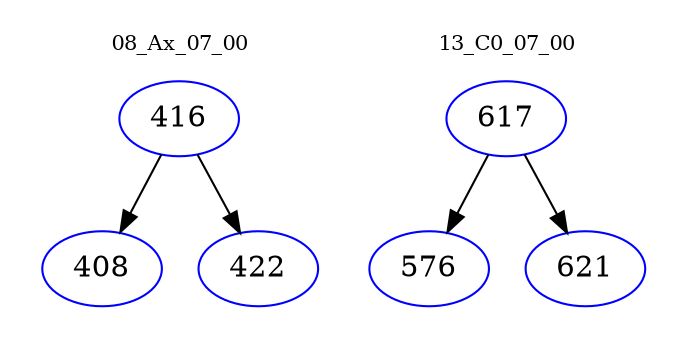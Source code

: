 digraph{
subgraph cluster_0 {
color = white
label = "08_Ax_07_00";
fontsize=10;
T0_416 [label="416", color="blue"]
T0_416 -> T0_408 [color="black"]
T0_408 [label="408", color="blue"]
T0_416 -> T0_422 [color="black"]
T0_422 [label="422", color="blue"]
}
subgraph cluster_1 {
color = white
label = "13_C0_07_00";
fontsize=10;
T1_617 [label="617", color="blue"]
T1_617 -> T1_576 [color="black"]
T1_576 [label="576", color="blue"]
T1_617 -> T1_621 [color="black"]
T1_621 [label="621", color="blue"]
}
}
